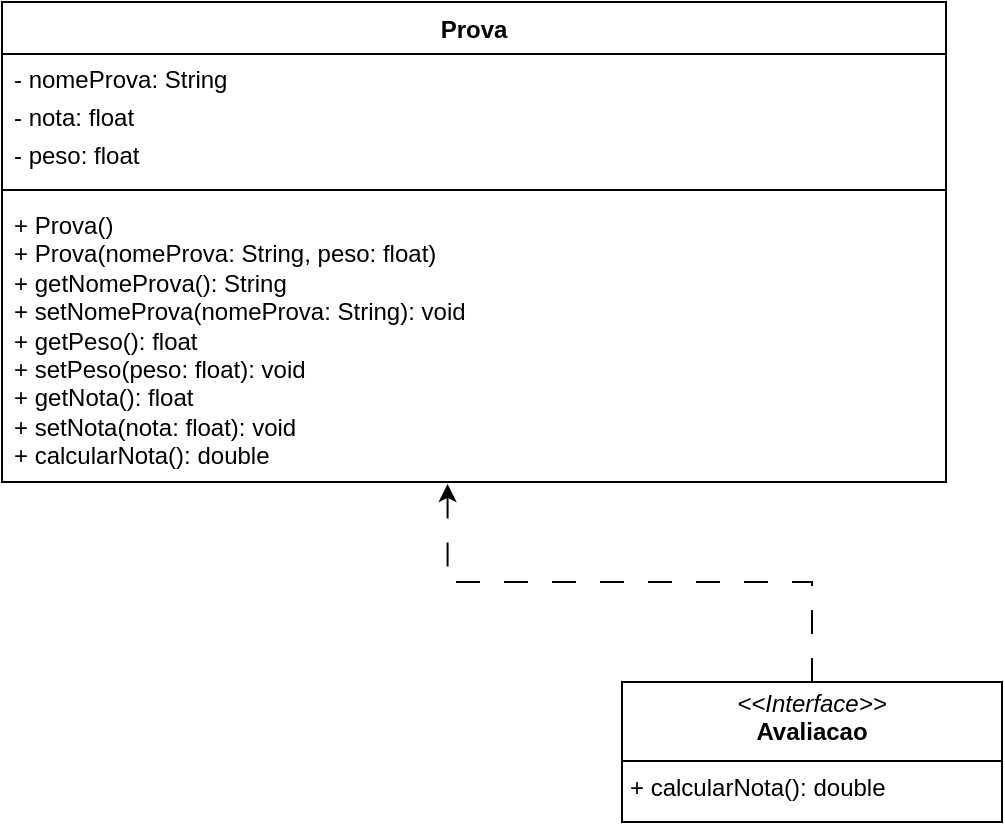 <mxfile version="24.9.1">
  <diagram name="Página-1" id="IblgFvHGsd_N6glOGdPx">
    <mxGraphModel dx="1194" dy="1913" grid="1" gridSize="10" guides="1" tooltips="1" connect="1" arrows="1" fold="1" page="1" pageScale="1" pageWidth="827" pageHeight="1169" math="0" shadow="0">
      <root>
        <mxCell id="0" />
        <mxCell id="1" parent="0" />
        <mxCell id="Ra4HpWCew2fIQLV2hWC9-1" value="Prova" style="swimlane;fontStyle=1;align=center;verticalAlign=top;childLayout=stackLayout;horizontal=1;startSize=26;horizontalStack=0;resizeParent=1;resizeParentMax=0;resizeLast=0;collapsible=1;marginBottom=0;whiteSpace=wrap;html=1;fillColor=#ffffff;" vertex="1" parent="1">
          <mxGeometry x="350" y="-320" width="472" height="240" as="geometry" />
        </mxCell>
        <mxCell id="Ra4HpWCew2fIQLV2hWC9-2" value="&lt;div style=&quot;line-height: 160%;&quot;&gt;- nomeProva: String&amp;nbsp;&lt;br&gt;- nota: &lt;span class=&quot;hljs-keyword&quot;&gt;float&lt;/span&gt;&amp;nbsp;&lt;br&gt;- peso: &lt;span class=&quot;hljs-keyword&quot;&gt;float&lt;/span&gt;&lt;br&gt;&lt;/div&gt;" style="text;strokeColor=none;fillColor=none;align=left;verticalAlign=middle;spacingLeft=4;spacingRight=4;overflow=hidden;rotatable=0;points=[[0,0.5],[1,0.5]];portConstraint=eastwest;whiteSpace=wrap;html=1;" vertex="1" parent="Ra4HpWCew2fIQLV2hWC9-1">
          <mxGeometry y="26" width="472" height="64" as="geometry" />
        </mxCell>
        <mxCell id="Ra4HpWCew2fIQLV2hWC9-3" value="" style="line;strokeWidth=1;fillColor=none;align=left;verticalAlign=middle;spacingTop=-1;spacingLeft=3;spacingRight=3;rotatable=0;labelPosition=right;points=[];portConstraint=eastwest;strokeColor=inherit;" vertex="1" parent="Ra4HpWCew2fIQLV2hWC9-1">
          <mxGeometry y="90" width="472" height="8" as="geometry" />
        </mxCell>
        <mxCell id="Ra4HpWCew2fIQLV2hWC9-4" value="+ &lt;span class=&quot;hljs-title function_ invoke__&quot;&gt;Prova&lt;/span&gt;()&amp;nbsp;&lt;br&gt;+ &lt;span class=&quot;hljs-title function_ invoke__&quot;&gt;Prova&lt;/span&gt;(&lt;span class=&quot;hljs-attr&quot;&gt;nomeProva&lt;/span&gt;: String, &lt;span class=&quot;hljs-attr&quot;&gt;peso&lt;/span&gt;: &lt;span class=&quot;hljs-keyword&quot;&gt;float&lt;/span&gt;)&amp;nbsp;&lt;br&gt;+ &lt;span class=&quot;hljs-title function_ invoke__&quot;&gt;getNomeProva&lt;/span&gt;(): String&amp;nbsp;&lt;br&gt;+ &lt;span class=&quot;hljs-title function_ invoke__&quot;&gt;setNomeProva&lt;/span&gt;(&lt;span class=&quot;hljs-attr&quot;&gt;nomeProva&lt;/span&gt;: String): &lt;span class=&quot;hljs-keyword&quot;&gt;void&lt;/span&gt;&amp;nbsp;&lt;br&gt;+ &lt;span class=&quot;hljs-title function_ invoke__&quot;&gt;getPeso&lt;/span&gt;(): &lt;span class=&quot;hljs-keyword&quot;&gt;float&lt;/span&gt;&amp;nbsp;&lt;br&gt;+ &lt;span class=&quot;hljs-title function_ invoke__&quot;&gt;setPeso&lt;/span&gt;(&lt;span class=&quot;hljs-attr&quot;&gt;peso&lt;/span&gt;: &lt;span class=&quot;hljs-keyword&quot;&gt;float&lt;/span&gt;): &lt;span class=&quot;hljs-keyword&quot;&gt;void&lt;/span&gt;&amp;nbsp;&lt;br&gt;+ &lt;span class=&quot;hljs-title function_ invoke__&quot;&gt;getNota&lt;/span&gt;(): &lt;span class=&quot;hljs-keyword&quot;&gt;float&lt;/span&gt;&amp;nbsp;&lt;br&gt;+ &lt;span class=&quot;hljs-title function_ invoke__&quot;&gt;setNota&lt;/span&gt;(&lt;span class=&quot;hljs-attr&quot;&gt;nota&lt;/span&gt;: &lt;span class=&quot;hljs-keyword&quot;&gt;float&lt;/span&gt;): &lt;span class=&quot;hljs-keyword&quot;&gt;void&lt;/span&gt;&amp;nbsp;&lt;br&gt;+ &lt;span class=&quot;hljs-title function_ invoke__&quot;&gt;calcularNota&lt;/span&gt;(): &lt;span class=&quot;hljs-keyword&quot;&gt;double&lt;/span&gt;" style="text;strokeColor=none;fillColor=none;align=left;verticalAlign=top;spacingLeft=4;spacingRight=4;overflow=hidden;rotatable=0;points=[[0,0.5],[1,0.5]];portConstraint=eastwest;whiteSpace=wrap;html=1;" vertex="1" parent="Ra4HpWCew2fIQLV2hWC9-1">
          <mxGeometry y="98" width="472" height="142" as="geometry" />
        </mxCell>
        <mxCell id="Ra4HpWCew2fIQLV2hWC9-9" value="&lt;p style=&quot;margin:0px;margin-top:4px;text-align:center;&quot;&gt;&lt;i&gt;&amp;lt;&amp;lt;Interface&amp;gt;&amp;gt;&lt;/i&gt;&lt;br&gt;&lt;b&gt;Avaliacao&lt;/b&gt;&lt;/p&gt;&lt;hr size=&quot;1&quot; style=&quot;border-style:solid;&quot;&gt;&lt;p style=&quot;margin:0px;margin-left:4px;&quot;&gt;+ &lt;span class=&quot;hljs-title function_ invoke__&quot;&gt;calcularNota&lt;/span&gt;(): &lt;span class=&quot;hljs-keyword&quot;&gt;double&lt;/span&gt;&lt;/p&gt;" style="verticalAlign=top;align=left;overflow=fill;html=1;whiteSpace=wrap;" vertex="1" parent="1">
          <mxGeometry x="660" y="20" width="190" height="70" as="geometry" />
        </mxCell>
        <mxCell id="Ra4HpWCew2fIQLV2hWC9-10" style="edgeStyle=orthogonalEdgeStyle;rounded=0;orthogonalLoop=1;jettySize=auto;html=1;exitX=0.5;exitY=0;exitDx=0;exitDy=0;entryX=0.472;entryY=1.007;entryDx=0;entryDy=0;entryPerimeter=0;dashed=1;dashPattern=12 12;" edge="1" parent="1" source="Ra4HpWCew2fIQLV2hWC9-9" target="Ra4HpWCew2fIQLV2hWC9-4">
          <mxGeometry relative="1" as="geometry" />
        </mxCell>
      </root>
    </mxGraphModel>
  </diagram>
</mxfile>
